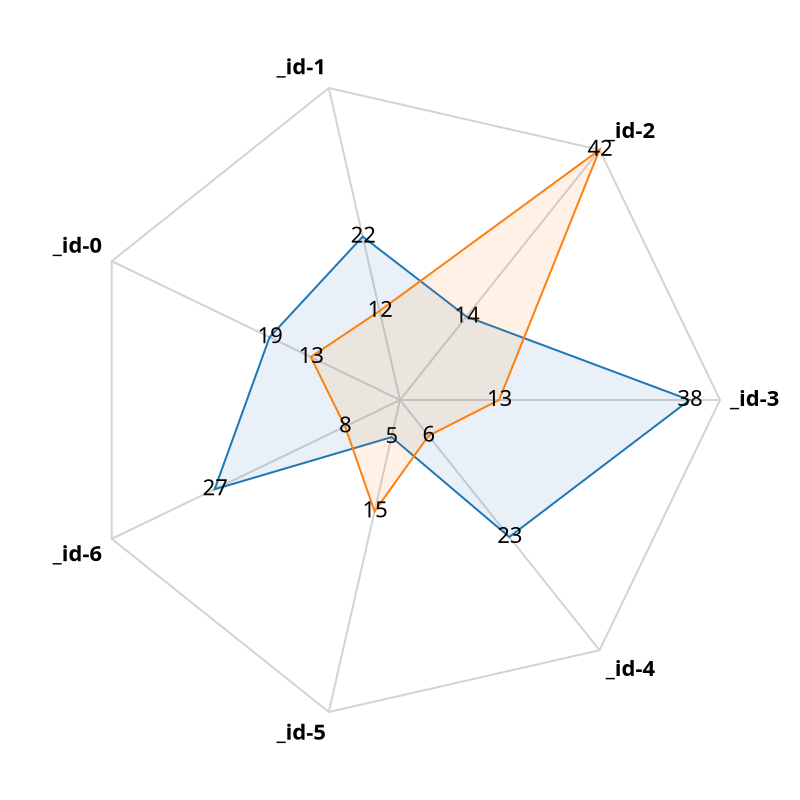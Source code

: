{
  "$schema": "https://vega.github.io/schema/vega/v5.json",
  "width": 400,
  "height": 400,
  "padding": 40,
  "autosize": {"type": "none", "contains": "padding"},

  "signals": [
    {"name": "radius", "update": "width / 2"}
  ],

  "data": [
    {
      "name": "table",
      "values": [
        {"_id": "_id-0", "value": 19, "category": 0},
        {"_id": "_id-1", "value": 22, "category": 0},
        {"_id": "_id-2", "value": 14, "category": 0},
        {"_id": "_id-3", "value": 38, "category": 0},
        {"_id": "_id-4", "value": 23, "category": 0},
        {"_id": "_id-5", "value": 5, "category": 0},
        {"_id": "_id-6", "value": 27, "category": 0},
        {"_id": "_id-0", "value": 13, "category": 1},
        {"_id": "_id-1", "value": 12, "category": 1},
        {"_id": "_id-2", "value": 42, "category": 1},
        {"_id": "_id-3", "value": 13, "category": 1},
        {"_id": "_id-4", "value": 6, "category": 1},
        {"_id": "_id-5", "value": 15, "category": 1},
        {"_id": "_id-6", "value": 8, "category": 1}
      ]
    },
    {
      "name": "_ids",
      "source": "table",
      "transform": [
        {
          "type": "aggregate",
          "groupby": ["_id"]
        }
      ]
    }
  ],

  "scales": [
    {
      "name": "angular",
      "type": "point",
      "range": {"signal": "[-PI, PI]"},
      "padding": 0.5,
      "domain": {"data": "table", "field": "_id"}
    },
    {
      "name": "radial",
      "type": "linear",
      "range": {"signal": "[0, radius]"},
      "zero": true,
      "nice": false,
      "domain": {"data": "table", "field": "value"},
      "domainMin": 0
    },
    {
      "name": "color",
      "type": "ordinal",
      "domain": {"data": "table", "field": "category"},
      "range": {"scheme": "category10"}
    }
  ],

  "encode": {
    "enter": {
      "x": {"signal": "radius"},
      "y": {"signal": "radius"}
    }
  },

  "marks": [
    {
      "type": "group",
      "name": "categories",
      "zindex": 1,
      "from": {
        "facet": {"data": "table", "name": "facet", "groupby": ["category"]}
      },
      "marks": [
        {
          "type": "line",
          "name": "category-line",
          "from": {"data": "facet"},
          "encode": {
            "enter": {
              "interpolate": {"value": "linear-closed"},
              "x": {"signal": "scale('radial', datum.value) * cos(scale('angular', datum._id))"},
              "y": {"signal": "scale('radial', datum.value) * sin(scale('angular', datum._id))"},
              "stroke": {"scale": "color", "field": "category"},
              "strokeWidth": {"value": 1},
              "fill": {"scale": "color", "field": "category"},
              "fillOpacity": {"value": 0.1}
            }
          }
        },
        {
          "type": "text",
          "name": "value-text",
          "from": {"data": "category-line"},
          "encode": {
            "enter": {
              "x": {"signal": "datum.x"},
              "y": {"signal": "datum.y"},
              "text": {"signal": "datum.datum.value"},
              "align": {"value": "center"},
              "baseline": {"value": "middle"},
              "fill": {"value": "black"}
            }
          }
        }
      ]
    },
    {
      "type": "rule",
      "name": "radial-grid",
      "from": {"data": "_ids"},
      "zindex": 0,
      "encode": {
        "enter": {
          "x": {"value": 0},
          "y": {"value": 0},
          "x2": {"signal": "radius * cos(scale('angular', datum._id))"},
          "y2": {"signal": "radius * sin(scale('angular', datum._id))"},
          "stroke": {"value": "lightgray"},
          "strokeWidth": {"value": 1}
        }
      }
    },
    {
      "type": "text",
      "name": "_id-label",
      "from": {"data": "_ids"},
      "zindex": 1,
      "encode": {
        "enter": {
          "x": {"signal": "(radius + 5) * cos(scale('angular', datum._id))"},
          "y": {"signal": "(radius + 5) * sin(scale('angular', datum._id))"},
          "text": {"field": "_id"},
          "align": [
            {
              "test": "abs(scale('angular', datum._id)) > PI / 2",
              "value": "right"
            },
            {
              "value": "left"
            }
          ],
          "baseline": [
            {
              "test": "scale('angular', datum._id) > 0", "value": "top"
            },
            {
              "test": "scale('angular', datum._id) == 0", "value": "middle"
            },
            {
              "value": "bottom"
            }
          ],
          "fill": {"value": "black"},
          "fontWeight": {"value": "bold"}
        }
      }
    },
    {
      "type": "line",
      "name": "outer-line",
      "from": {"data": "radial-grid"},
      "encode": {
        "enter": {
          "interpolate": {"value": "linear-closed"},
          "x": {"field": "x2"},
          "y": {"field": "y2"},
          "stroke": {"value": "lightgray"},
          "strokeWidth": {"value": 1}
        }
      }
    }
  ]
}
